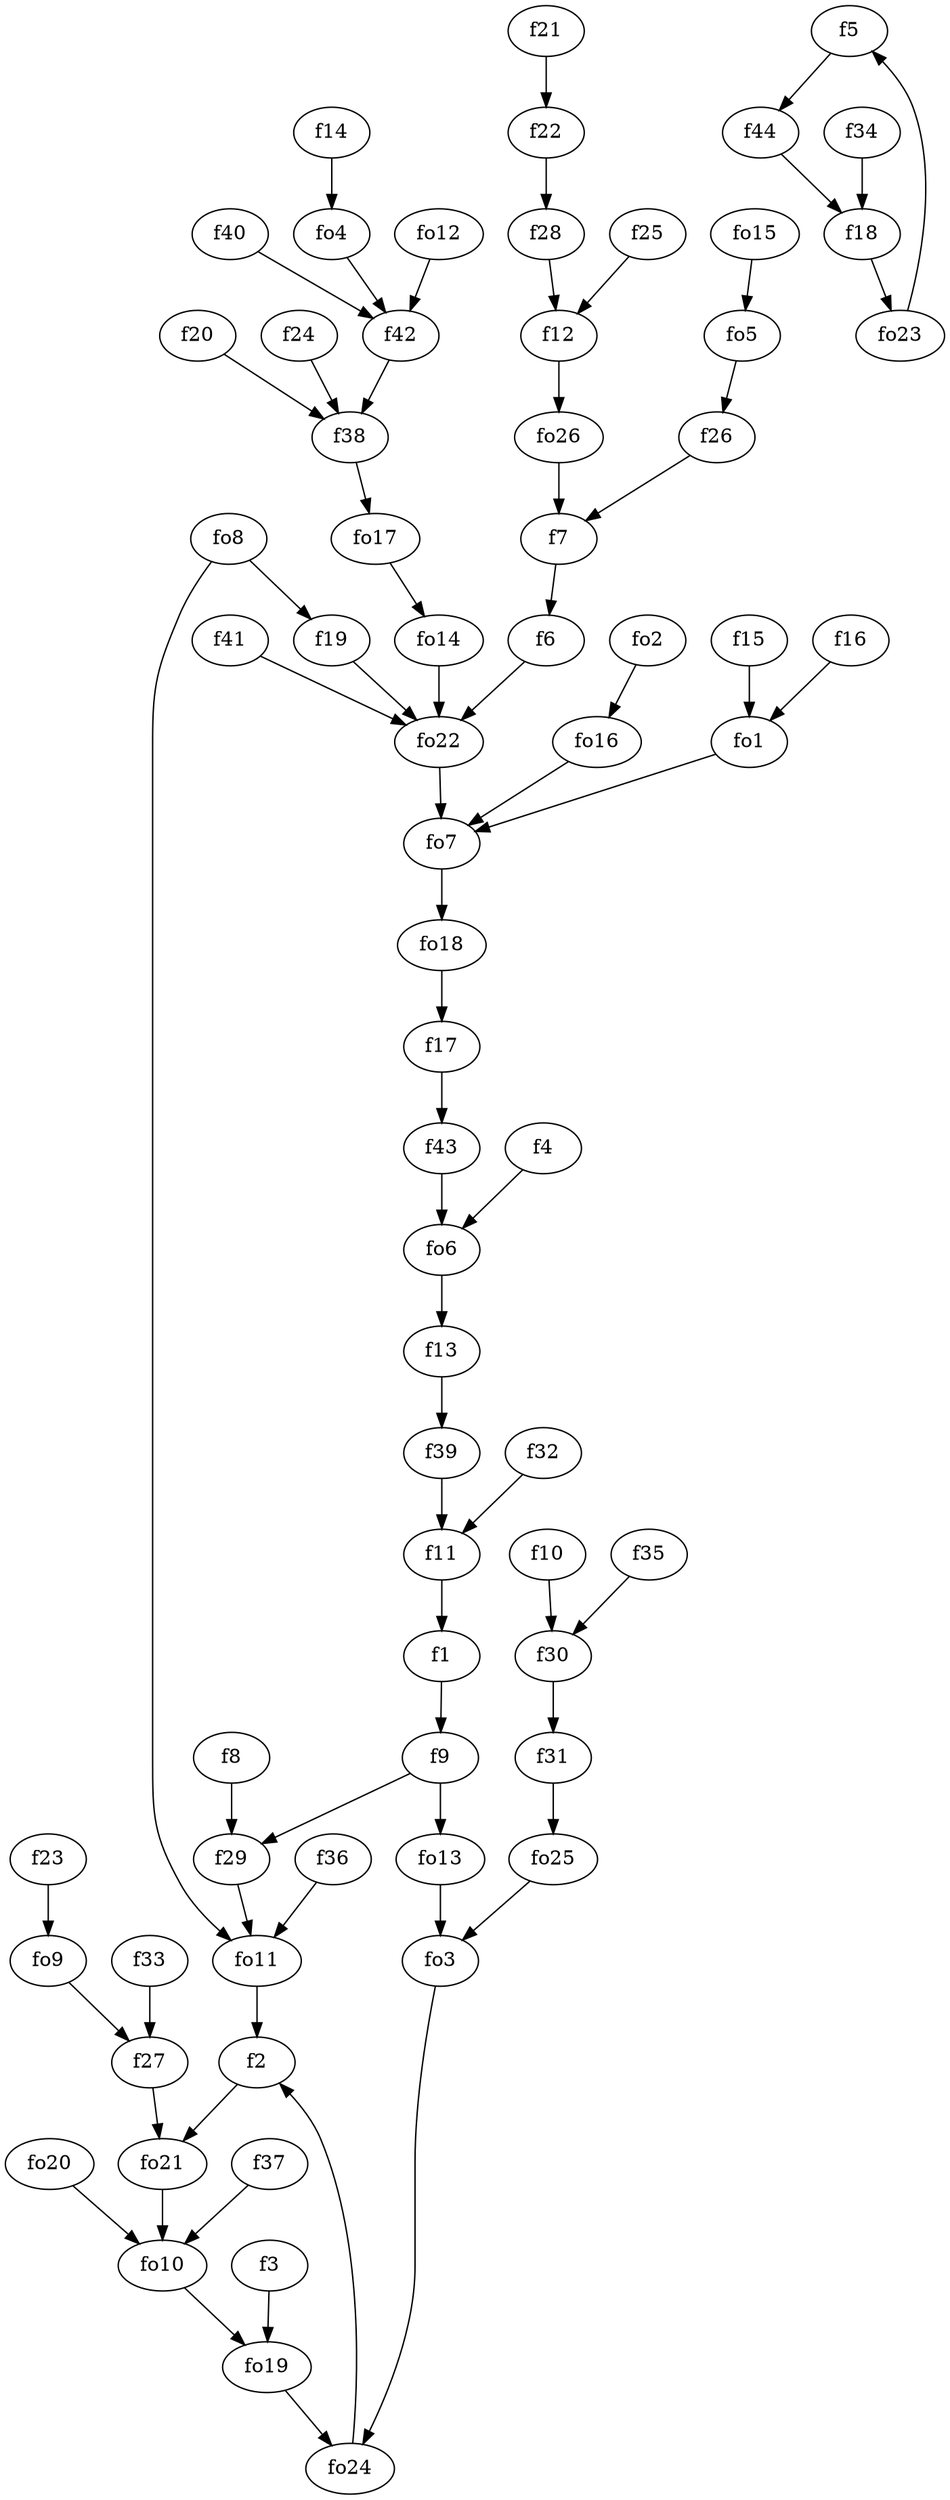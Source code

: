 strict digraph  {
f1;
f2;
f3;
f4;
f5;
f6;
f7;
f8;
f9;
f10;
f11;
f12;
f13;
f14;
f15;
f16;
f17;
f18;
f19;
f20;
f21;
f22;
f23;
f24;
f25;
f26;
f27;
f28;
f29;
f30;
f31;
f32;
f33;
f34;
f35;
f36;
f37;
f38;
f39;
f40;
f41;
f42;
f43;
f44;
fo1;
fo2;
fo3;
fo4;
fo5;
fo6;
fo7;
fo8;
fo9;
fo10;
fo11;
fo12;
fo13;
fo14;
fo15;
fo16;
fo17;
fo18;
fo19;
fo20;
fo21;
fo22;
fo23;
fo24;
fo25;
fo26;
f1 -> f9  [weight=2];
f2 -> fo21  [weight=2];
f3 -> fo19  [weight=2];
f4 -> fo6  [weight=2];
f5 -> f44  [weight=2];
f6 -> fo22  [weight=2];
f7 -> f6  [weight=2];
f8 -> f29  [weight=2];
f9 -> fo13  [weight=2];
f9 -> f29  [weight=2];
f10 -> f30  [weight=2];
f11 -> f1  [weight=2];
f12 -> fo26  [weight=2];
f13 -> f39  [weight=2];
f14 -> fo4  [weight=2];
f15 -> fo1  [weight=2];
f16 -> fo1  [weight=2];
f17 -> f43  [weight=2];
f18 -> fo23  [weight=2];
f19 -> fo22  [weight=2];
f20 -> f38  [weight=2];
f21 -> f22  [weight=2];
f22 -> f28  [weight=2];
f23 -> fo9  [weight=2];
f24 -> f38  [weight=2];
f25 -> f12  [weight=2];
f26 -> f7  [weight=2];
f27 -> fo21  [weight=2];
f28 -> f12  [weight=2];
f29 -> fo11  [weight=2];
f30 -> f31  [weight=2];
f31 -> fo25  [weight=2];
f32 -> f11  [weight=2];
f33 -> f27  [weight=2];
f34 -> f18  [weight=2];
f35 -> f30  [weight=2];
f36 -> fo11  [weight=2];
f37 -> fo10  [weight=2];
f38 -> fo17  [weight=2];
f39 -> f11  [weight=2];
f40 -> f42  [weight=2];
f41 -> fo22  [weight=2];
f42 -> f38  [weight=2];
f43 -> fo6  [weight=2];
f44 -> f18  [weight=2];
fo1 -> fo7  [weight=2];
fo2 -> fo16  [weight=2];
fo3 -> fo24  [weight=2];
fo4 -> f42  [weight=2];
fo5 -> f26  [weight=2];
fo6 -> f13  [weight=2];
fo7 -> fo18  [weight=2];
fo8 -> f19  [weight=2];
fo8 -> fo11  [weight=2];
fo9 -> f27  [weight=2];
fo10 -> fo19  [weight=2];
fo11 -> f2  [weight=2];
fo12 -> f42  [weight=2];
fo13 -> fo3  [weight=2];
fo14 -> fo22  [weight=2];
fo15 -> fo5  [weight=2];
fo16 -> fo7  [weight=2];
fo17 -> fo14  [weight=2];
fo18 -> f17  [weight=2];
fo19 -> fo24  [weight=2];
fo20 -> fo10  [weight=2];
fo21 -> fo10  [weight=2];
fo22 -> fo7  [weight=2];
fo23 -> f5  [weight=2];
fo24 -> f2  [weight=2];
fo25 -> fo3  [weight=2];
fo26 -> f7  [weight=2];
}
